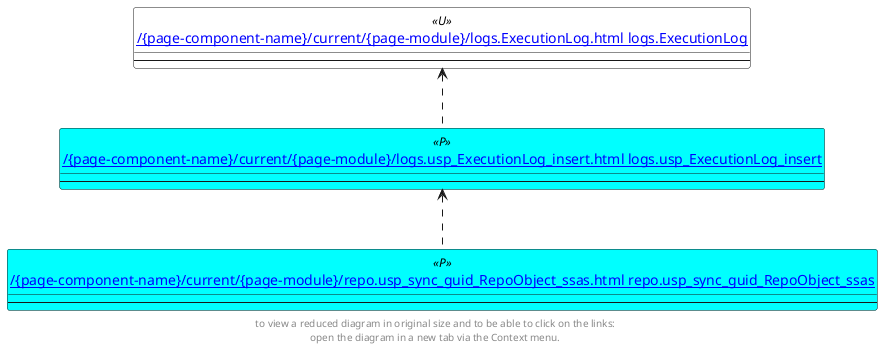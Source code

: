 @startuml
'Left to right direction
top to bottom direction
hide circle
'avoide "." issues:
set namespaceSeparator none


skinparam class {
  BackgroundColor White
  BackgroundColor<<FN>> Yellow
  BackgroundColor<<FS>> Yellow
  BackgroundColor<<FT>> LightGray
  BackgroundColor<<IF>> Yellow
  BackgroundColor<<IS>> Yellow
  BackgroundColor<<P>> Aqua
  BackgroundColor<<PC>> Aqua
  BackgroundColor<<SN>> Yellow
  BackgroundColor<<SO>> SlateBlue
  BackgroundColor<<TF>> LightGray
  BackgroundColor<<TR>> Tomato
  BackgroundColor<<U>> White
  BackgroundColor<<V>> WhiteSmoke
  BackgroundColor<<X>> Aqua
}


entity "[[{site-url}/{page-component-name}/current/{page-module}/logs.ExecutionLog.html logs.ExecutionLog]]" as logs.ExecutionLog << U >> {
  --
}

entity "[[{site-url}/{page-component-name}/current/{page-module}/logs.usp_ExecutionLog_insert.html logs.usp_ExecutionLog_insert]]" as logs.usp_ExecutionLog_insert << P >> {
  --
}

entity "[[{site-url}/{page-component-name}/current/{page-module}/repo.usp_sync_guid_RepoObject_ssas.html repo.usp_sync_guid_RepoObject_ssas]]" as repo.usp_sync_guid_RepoObject_ssas << P >> {
  --
}

logs.ExecutionLog <.. logs.usp_ExecutionLog_insert
logs.usp_ExecutionLog_insert <.. repo.usp_sync_guid_RepoObject_ssas
footer
to view a reduced diagram in original size and to be able to click on the links:
open the diagram in a new tab via the Context menu.
end footer

@enduml

